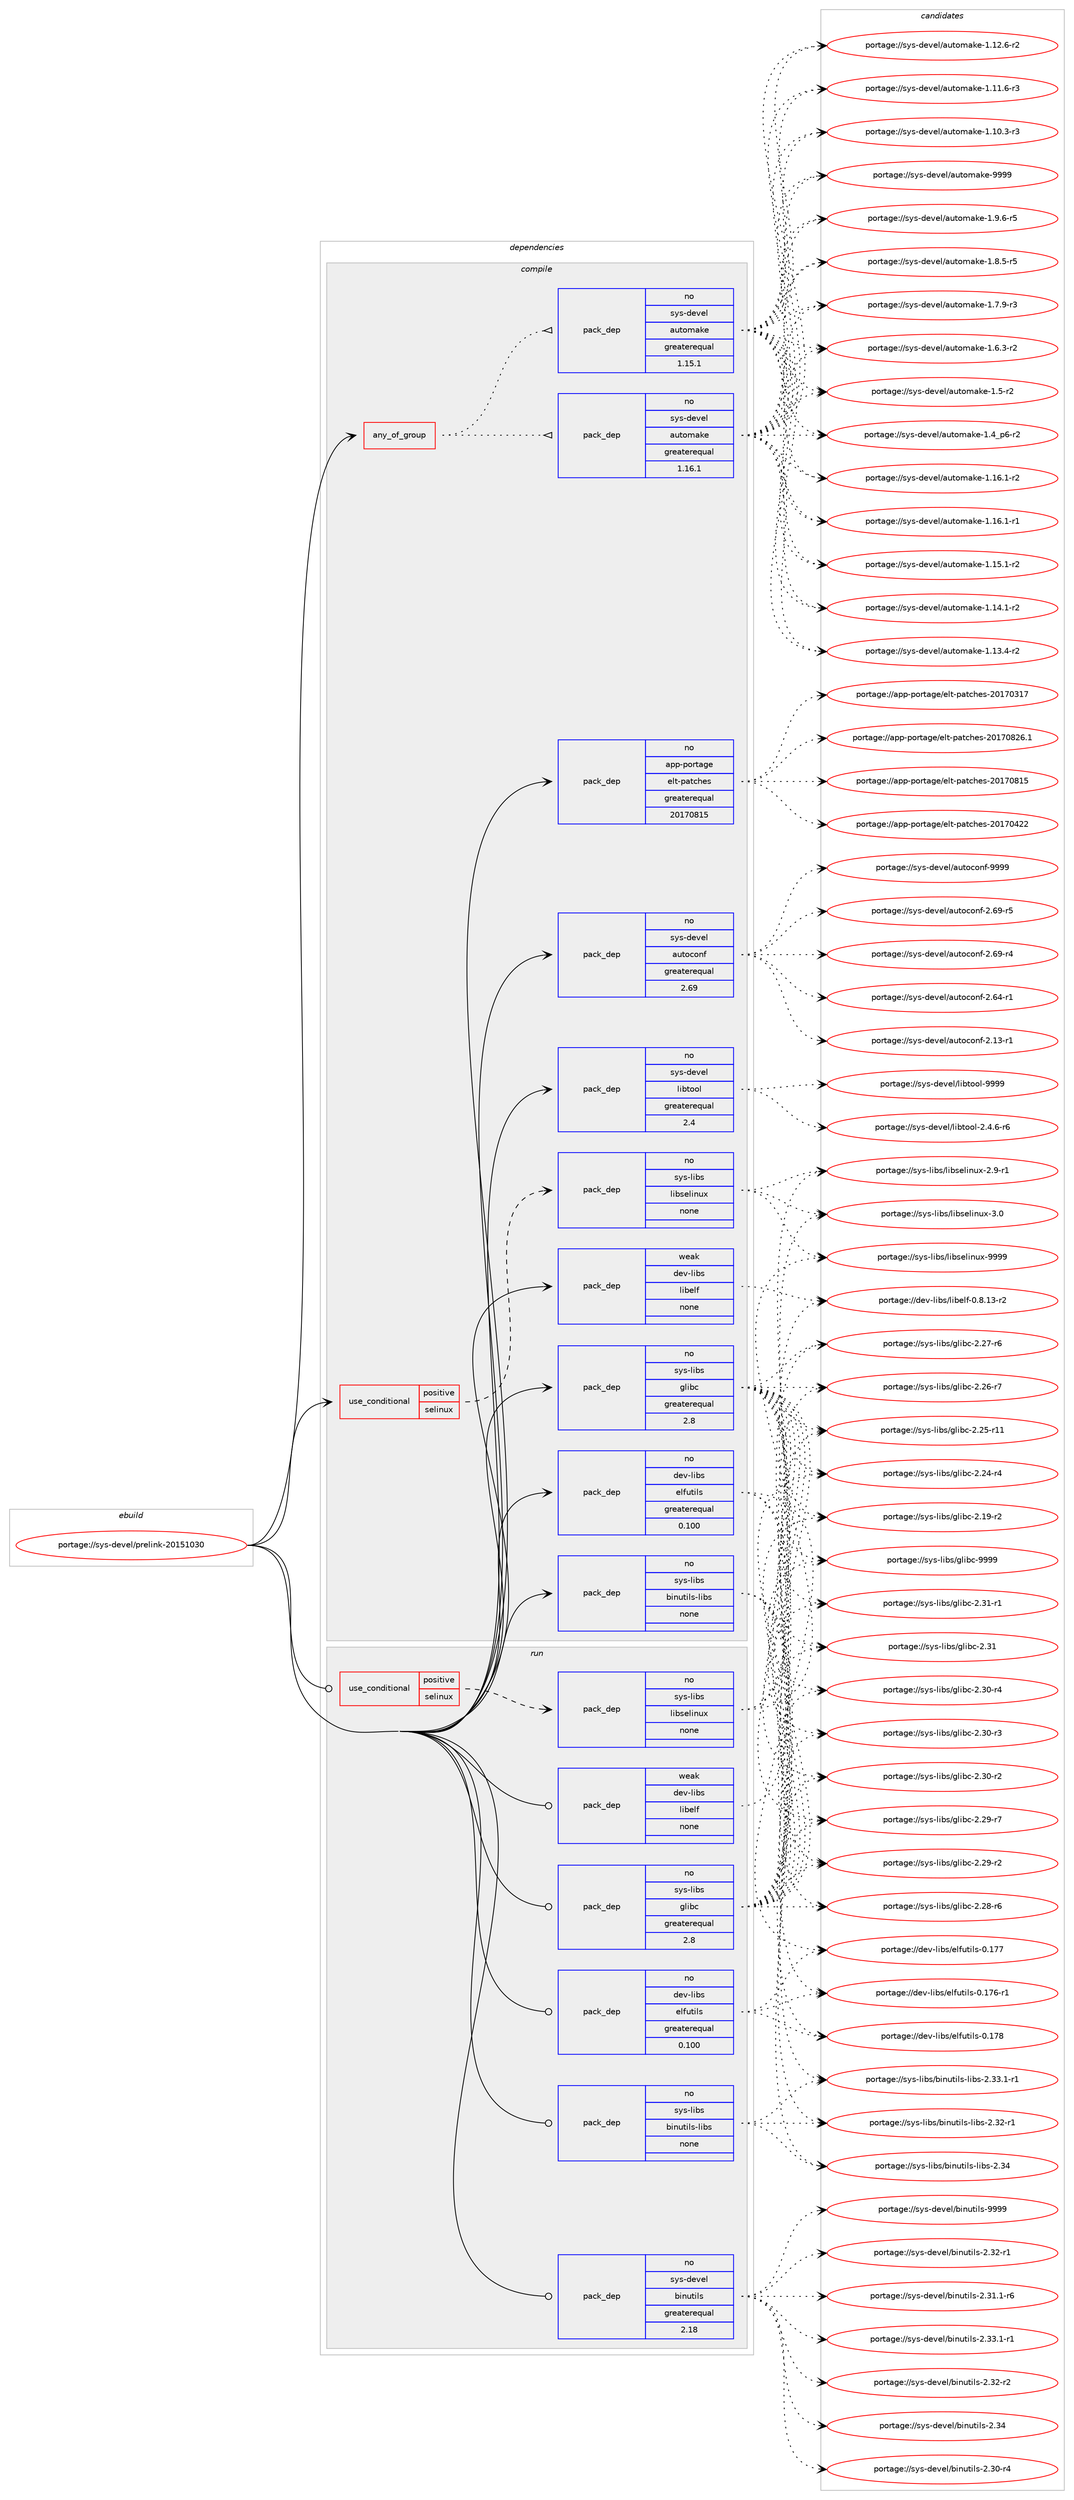 digraph prolog {

# *************
# Graph options
# *************

newrank=true;
concentrate=true;
compound=true;
graph [rankdir=LR,fontname=Helvetica,fontsize=10,ranksep=1.5];#, ranksep=2.5, nodesep=0.2];
edge  [arrowhead=vee];
node  [fontname=Helvetica,fontsize=10];

# **********
# The ebuild
# **********

subgraph cluster_leftcol {
color=gray;
rank=same;
label=<<i>ebuild</i>>;
id [label="portage://sys-devel/prelink-20151030", color=red, width=4, href="../sys-devel/prelink-20151030.svg"];
}

# ****************
# The dependencies
# ****************

subgraph cluster_midcol {
color=gray;
label=<<i>dependencies</i>>;
subgraph cluster_compile {
fillcolor="#eeeeee";
style=filled;
label=<<i>compile</i>>;
subgraph any631 {
dependency25321 [label=<<TABLE BORDER="0" CELLBORDER="1" CELLSPACING="0" CELLPADDING="4"><TR><TD CELLPADDING="10">any_of_group</TD></TR></TABLE>>, shape=none, color=red];subgraph pack20462 {
dependency25322 [label=<<TABLE BORDER="0" CELLBORDER="1" CELLSPACING="0" CELLPADDING="4" WIDTH="220"><TR><TD ROWSPAN="6" CELLPADDING="30">pack_dep</TD></TR><TR><TD WIDTH="110">no</TD></TR><TR><TD>sys-devel</TD></TR><TR><TD>automake</TD></TR><TR><TD>greaterequal</TD></TR><TR><TD>1.16.1</TD></TR></TABLE>>, shape=none, color=blue];
}
dependency25321:e -> dependency25322:w [weight=20,style="dotted",arrowhead="oinv"];
subgraph pack20463 {
dependency25323 [label=<<TABLE BORDER="0" CELLBORDER="1" CELLSPACING="0" CELLPADDING="4" WIDTH="220"><TR><TD ROWSPAN="6" CELLPADDING="30">pack_dep</TD></TR><TR><TD WIDTH="110">no</TD></TR><TR><TD>sys-devel</TD></TR><TR><TD>automake</TD></TR><TR><TD>greaterequal</TD></TR><TR><TD>1.15.1</TD></TR></TABLE>>, shape=none, color=blue];
}
dependency25321:e -> dependency25323:w [weight=20,style="dotted",arrowhead="oinv"];
}
id:e -> dependency25321:w [weight=20,style="solid",arrowhead="vee"];
subgraph cond4226 {
dependency25324 [label=<<TABLE BORDER="0" CELLBORDER="1" CELLSPACING="0" CELLPADDING="4"><TR><TD ROWSPAN="3" CELLPADDING="10">use_conditional</TD></TR><TR><TD>positive</TD></TR><TR><TD>selinux</TD></TR></TABLE>>, shape=none, color=red];
subgraph pack20464 {
dependency25325 [label=<<TABLE BORDER="0" CELLBORDER="1" CELLSPACING="0" CELLPADDING="4" WIDTH="220"><TR><TD ROWSPAN="6" CELLPADDING="30">pack_dep</TD></TR><TR><TD WIDTH="110">no</TD></TR><TR><TD>sys-libs</TD></TR><TR><TD>libselinux</TD></TR><TR><TD>none</TD></TR><TR><TD></TD></TR></TABLE>>, shape=none, color=blue];
}
dependency25324:e -> dependency25325:w [weight=20,style="dashed",arrowhead="vee"];
}
id:e -> dependency25324:w [weight=20,style="solid",arrowhead="vee"];
subgraph pack20465 {
dependency25326 [label=<<TABLE BORDER="0" CELLBORDER="1" CELLSPACING="0" CELLPADDING="4" WIDTH="220"><TR><TD ROWSPAN="6" CELLPADDING="30">pack_dep</TD></TR><TR><TD WIDTH="110">no</TD></TR><TR><TD>app-portage</TD></TR><TR><TD>elt-patches</TD></TR><TR><TD>greaterequal</TD></TR><TR><TD>20170815</TD></TR></TABLE>>, shape=none, color=blue];
}
id:e -> dependency25326:w [weight=20,style="solid",arrowhead="vee"];
subgraph pack20466 {
dependency25327 [label=<<TABLE BORDER="0" CELLBORDER="1" CELLSPACING="0" CELLPADDING="4" WIDTH="220"><TR><TD ROWSPAN="6" CELLPADDING="30">pack_dep</TD></TR><TR><TD WIDTH="110">no</TD></TR><TR><TD>dev-libs</TD></TR><TR><TD>elfutils</TD></TR><TR><TD>greaterequal</TD></TR><TR><TD>0.100</TD></TR></TABLE>>, shape=none, color=blue];
}
id:e -> dependency25327:w [weight=20,style="solid",arrowhead="vee"];
subgraph pack20467 {
dependency25328 [label=<<TABLE BORDER="0" CELLBORDER="1" CELLSPACING="0" CELLPADDING="4" WIDTH="220"><TR><TD ROWSPAN="6" CELLPADDING="30">pack_dep</TD></TR><TR><TD WIDTH="110">no</TD></TR><TR><TD>sys-devel</TD></TR><TR><TD>autoconf</TD></TR><TR><TD>greaterequal</TD></TR><TR><TD>2.69</TD></TR></TABLE>>, shape=none, color=blue];
}
id:e -> dependency25328:w [weight=20,style="solid",arrowhead="vee"];
subgraph pack20468 {
dependency25329 [label=<<TABLE BORDER="0" CELLBORDER="1" CELLSPACING="0" CELLPADDING="4" WIDTH="220"><TR><TD ROWSPAN="6" CELLPADDING="30">pack_dep</TD></TR><TR><TD WIDTH="110">no</TD></TR><TR><TD>sys-devel</TD></TR><TR><TD>libtool</TD></TR><TR><TD>greaterequal</TD></TR><TR><TD>2.4</TD></TR></TABLE>>, shape=none, color=blue];
}
id:e -> dependency25329:w [weight=20,style="solid",arrowhead="vee"];
subgraph pack20469 {
dependency25330 [label=<<TABLE BORDER="0" CELLBORDER="1" CELLSPACING="0" CELLPADDING="4" WIDTH="220"><TR><TD ROWSPAN="6" CELLPADDING="30">pack_dep</TD></TR><TR><TD WIDTH="110">no</TD></TR><TR><TD>sys-libs</TD></TR><TR><TD>binutils-libs</TD></TR><TR><TD>none</TD></TR><TR><TD></TD></TR></TABLE>>, shape=none, color=blue];
}
id:e -> dependency25330:w [weight=20,style="solid",arrowhead="vee"];
subgraph pack20470 {
dependency25331 [label=<<TABLE BORDER="0" CELLBORDER="1" CELLSPACING="0" CELLPADDING="4" WIDTH="220"><TR><TD ROWSPAN="6" CELLPADDING="30">pack_dep</TD></TR><TR><TD WIDTH="110">no</TD></TR><TR><TD>sys-libs</TD></TR><TR><TD>glibc</TD></TR><TR><TD>greaterequal</TD></TR><TR><TD>2.8</TD></TR></TABLE>>, shape=none, color=blue];
}
id:e -> dependency25331:w [weight=20,style="solid",arrowhead="vee"];
subgraph pack20471 {
dependency25332 [label=<<TABLE BORDER="0" CELLBORDER="1" CELLSPACING="0" CELLPADDING="4" WIDTH="220"><TR><TD ROWSPAN="6" CELLPADDING="30">pack_dep</TD></TR><TR><TD WIDTH="110">weak</TD></TR><TR><TD>dev-libs</TD></TR><TR><TD>libelf</TD></TR><TR><TD>none</TD></TR><TR><TD></TD></TR></TABLE>>, shape=none, color=blue];
}
id:e -> dependency25332:w [weight=20,style="solid",arrowhead="vee"];
}
subgraph cluster_compileandrun {
fillcolor="#eeeeee";
style=filled;
label=<<i>compile and run</i>>;
}
subgraph cluster_run {
fillcolor="#eeeeee";
style=filled;
label=<<i>run</i>>;
subgraph cond4227 {
dependency25333 [label=<<TABLE BORDER="0" CELLBORDER="1" CELLSPACING="0" CELLPADDING="4"><TR><TD ROWSPAN="3" CELLPADDING="10">use_conditional</TD></TR><TR><TD>positive</TD></TR><TR><TD>selinux</TD></TR></TABLE>>, shape=none, color=red];
subgraph pack20472 {
dependency25334 [label=<<TABLE BORDER="0" CELLBORDER="1" CELLSPACING="0" CELLPADDING="4" WIDTH="220"><TR><TD ROWSPAN="6" CELLPADDING="30">pack_dep</TD></TR><TR><TD WIDTH="110">no</TD></TR><TR><TD>sys-libs</TD></TR><TR><TD>libselinux</TD></TR><TR><TD>none</TD></TR><TR><TD></TD></TR></TABLE>>, shape=none, color=blue];
}
dependency25333:e -> dependency25334:w [weight=20,style="dashed",arrowhead="vee"];
}
id:e -> dependency25333:w [weight=20,style="solid",arrowhead="odot"];
subgraph pack20473 {
dependency25335 [label=<<TABLE BORDER="0" CELLBORDER="1" CELLSPACING="0" CELLPADDING="4" WIDTH="220"><TR><TD ROWSPAN="6" CELLPADDING="30">pack_dep</TD></TR><TR><TD WIDTH="110">no</TD></TR><TR><TD>dev-libs</TD></TR><TR><TD>elfutils</TD></TR><TR><TD>greaterequal</TD></TR><TR><TD>0.100</TD></TR></TABLE>>, shape=none, color=blue];
}
id:e -> dependency25335:w [weight=20,style="solid",arrowhead="odot"];
subgraph pack20474 {
dependency25336 [label=<<TABLE BORDER="0" CELLBORDER="1" CELLSPACING="0" CELLPADDING="4" WIDTH="220"><TR><TD ROWSPAN="6" CELLPADDING="30">pack_dep</TD></TR><TR><TD WIDTH="110">no</TD></TR><TR><TD>sys-devel</TD></TR><TR><TD>binutils</TD></TR><TR><TD>greaterequal</TD></TR><TR><TD>2.18</TD></TR></TABLE>>, shape=none, color=blue];
}
id:e -> dependency25336:w [weight=20,style="solid",arrowhead="odot"];
subgraph pack20475 {
dependency25337 [label=<<TABLE BORDER="0" CELLBORDER="1" CELLSPACING="0" CELLPADDING="4" WIDTH="220"><TR><TD ROWSPAN="6" CELLPADDING="30">pack_dep</TD></TR><TR><TD WIDTH="110">no</TD></TR><TR><TD>sys-libs</TD></TR><TR><TD>binutils-libs</TD></TR><TR><TD>none</TD></TR><TR><TD></TD></TR></TABLE>>, shape=none, color=blue];
}
id:e -> dependency25337:w [weight=20,style="solid",arrowhead="odot"];
subgraph pack20476 {
dependency25338 [label=<<TABLE BORDER="0" CELLBORDER="1" CELLSPACING="0" CELLPADDING="4" WIDTH="220"><TR><TD ROWSPAN="6" CELLPADDING="30">pack_dep</TD></TR><TR><TD WIDTH="110">no</TD></TR><TR><TD>sys-libs</TD></TR><TR><TD>glibc</TD></TR><TR><TD>greaterequal</TD></TR><TR><TD>2.8</TD></TR></TABLE>>, shape=none, color=blue];
}
id:e -> dependency25338:w [weight=20,style="solid",arrowhead="odot"];
subgraph pack20477 {
dependency25339 [label=<<TABLE BORDER="0" CELLBORDER="1" CELLSPACING="0" CELLPADDING="4" WIDTH="220"><TR><TD ROWSPAN="6" CELLPADDING="30">pack_dep</TD></TR><TR><TD WIDTH="110">weak</TD></TR><TR><TD>dev-libs</TD></TR><TR><TD>libelf</TD></TR><TR><TD>none</TD></TR><TR><TD></TD></TR></TABLE>>, shape=none, color=blue];
}
id:e -> dependency25339:w [weight=20,style="solid",arrowhead="odot"];
}
}

# **************
# The candidates
# **************

subgraph cluster_choices {
rank=same;
color=gray;
label=<<i>candidates</i>>;

subgraph choice20462 {
color=black;
nodesep=1;
choice115121115451001011181011084797117116111109971071014557575757 [label="portage://sys-devel/automake-9999", color=red, width=4,href="../sys-devel/automake-9999.svg"];
choice115121115451001011181011084797117116111109971071014549465746544511453 [label="portage://sys-devel/automake-1.9.6-r5", color=red, width=4,href="../sys-devel/automake-1.9.6-r5.svg"];
choice115121115451001011181011084797117116111109971071014549465646534511453 [label="portage://sys-devel/automake-1.8.5-r5", color=red, width=4,href="../sys-devel/automake-1.8.5-r5.svg"];
choice115121115451001011181011084797117116111109971071014549465546574511451 [label="portage://sys-devel/automake-1.7.9-r3", color=red, width=4,href="../sys-devel/automake-1.7.9-r3.svg"];
choice115121115451001011181011084797117116111109971071014549465446514511450 [label="portage://sys-devel/automake-1.6.3-r2", color=red, width=4,href="../sys-devel/automake-1.6.3-r2.svg"];
choice11512111545100101118101108479711711611110997107101454946534511450 [label="portage://sys-devel/automake-1.5-r2", color=red, width=4,href="../sys-devel/automake-1.5-r2.svg"];
choice115121115451001011181011084797117116111109971071014549465295112544511450 [label="portage://sys-devel/automake-1.4_p6-r2", color=red, width=4,href="../sys-devel/automake-1.4_p6-r2.svg"];
choice11512111545100101118101108479711711611110997107101454946495446494511450 [label="portage://sys-devel/automake-1.16.1-r2", color=red, width=4,href="../sys-devel/automake-1.16.1-r2.svg"];
choice11512111545100101118101108479711711611110997107101454946495446494511449 [label="portage://sys-devel/automake-1.16.1-r1", color=red, width=4,href="../sys-devel/automake-1.16.1-r1.svg"];
choice11512111545100101118101108479711711611110997107101454946495346494511450 [label="portage://sys-devel/automake-1.15.1-r2", color=red, width=4,href="../sys-devel/automake-1.15.1-r2.svg"];
choice11512111545100101118101108479711711611110997107101454946495246494511450 [label="portage://sys-devel/automake-1.14.1-r2", color=red, width=4,href="../sys-devel/automake-1.14.1-r2.svg"];
choice11512111545100101118101108479711711611110997107101454946495146524511450 [label="portage://sys-devel/automake-1.13.4-r2", color=red, width=4,href="../sys-devel/automake-1.13.4-r2.svg"];
choice11512111545100101118101108479711711611110997107101454946495046544511450 [label="portage://sys-devel/automake-1.12.6-r2", color=red, width=4,href="../sys-devel/automake-1.12.6-r2.svg"];
choice11512111545100101118101108479711711611110997107101454946494946544511451 [label="portage://sys-devel/automake-1.11.6-r3", color=red, width=4,href="../sys-devel/automake-1.11.6-r3.svg"];
choice11512111545100101118101108479711711611110997107101454946494846514511451 [label="portage://sys-devel/automake-1.10.3-r3", color=red, width=4,href="../sys-devel/automake-1.10.3-r3.svg"];
dependency25322:e -> choice115121115451001011181011084797117116111109971071014557575757:w [style=dotted,weight="100"];
dependency25322:e -> choice115121115451001011181011084797117116111109971071014549465746544511453:w [style=dotted,weight="100"];
dependency25322:e -> choice115121115451001011181011084797117116111109971071014549465646534511453:w [style=dotted,weight="100"];
dependency25322:e -> choice115121115451001011181011084797117116111109971071014549465546574511451:w [style=dotted,weight="100"];
dependency25322:e -> choice115121115451001011181011084797117116111109971071014549465446514511450:w [style=dotted,weight="100"];
dependency25322:e -> choice11512111545100101118101108479711711611110997107101454946534511450:w [style=dotted,weight="100"];
dependency25322:e -> choice115121115451001011181011084797117116111109971071014549465295112544511450:w [style=dotted,weight="100"];
dependency25322:e -> choice11512111545100101118101108479711711611110997107101454946495446494511450:w [style=dotted,weight="100"];
dependency25322:e -> choice11512111545100101118101108479711711611110997107101454946495446494511449:w [style=dotted,weight="100"];
dependency25322:e -> choice11512111545100101118101108479711711611110997107101454946495346494511450:w [style=dotted,weight="100"];
dependency25322:e -> choice11512111545100101118101108479711711611110997107101454946495246494511450:w [style=dotted,weight="100"];
dependency25322:e -> choice11512111545100101118101108479711711611110997107101454946495146524511450:w [style=dotted,weight="100"];
dependency25322:e -> choice11512111545100101118101108479711711611110997107101454946495046544511450:w [style=dotted,weight="100"];
dependency25322:e -> choice11512111545100101118101108479711711611110997107101454946494946544511451:w [style=dotted,weight="100"];
dependency25322:e -> choice11512111545100101118101108479711711611110997107101454946494846514511451:w [style=dotted,weight="100"];
}
subgraph choice20463 {
color=black;
nodesep=1;
choice115121115451001011181011084797117116111109971071014557575757 [label="portage://sys-devel/automake-9999", color=red, width=4,href="../sys-devel/automake-9999.svg"];
choice115121115451001011181011084797117116111109971071014549465746544511453 [label="portage://sys-devel/automake-1.9.6-r5", color=red, width=4,href="../sys-devel/automake-1.9.6-r5.svg"];
choice115121115451001011181011084797117116111109971071014549465646534511453 [label="portage://sys-devel/automake-1.8.5-r5", color=red, width=4,href="../sys-devel/automake-1.8.5-r5.svg"];
choice115121115451001011181011084797117116111109971071014549465546574511451 [label="portage://sys-devel/automake-1.7.9-r3", color=red, width=4,href="../sys-devel/automake-1.7.9-r3.svg"];
choice115121115451001011181011084797117116111109971071014549465446514511450 [label="portage://sys-devel/automake-1.6.3-r2", color=red, width=4,href="../sys-devel/automake-1.6.3-r2.svg"];
choice11512111545100101118101108479711711611110997107101454946534511450 [label="portage://sys-devel/automake-1.5-r2", color=red, width=4,href="../sys-devel/automake-1.5-r2.svg"];
choice115121115451001011181011084797117116111109971071014549465295112544511450 [label="portage://sys-devel/automake-1.4_p6-r2", color=red, width=4,href="../sys-devel/automake-1.4_p6-r2.svg"];
choice11512111545100101118101108479711711611110997107101454946495446494511450 [label="portage://sys-devel/automake-1.16.1-r2", color=red, width=4,href="../sys-devel/automake-1.16.1-r2.svg"];
choice11512111545100101118101108479711711611110997107101454946495446494511449 [label="portage://sys-devel/automake-1.16.1-r1", color=red, width=4,href="../sys-devel/automake-1.16.1-r1.svg"];
choice11512111545100101118101108479711711611110997107101454946495346494511450 [label="portage://sys-devel/automake-1.15.1-r2", color=red, width=4,href="../sys-devel/automake-1.15.1-r2.svg"];
choice11512111545100101118101108479711711611110997107101454946495246494511450 [label="portage://sys-devel/automake-1.14.1-r2", color=red, width=4,href="../sys-devel/automake-1.14.1-r2.svg"];
choice11512111545100101118101108479711711611110997107101454946495146524511450 [label="portage://sys-devel/automake-1.13.4-r2", color=red, width=4,href="../sys-devel/automake-1.13.4-r2.svg"];
choice11512111545100101118101108479711711611110997107101454946495046544511450 [label="portage://sys-devel/automake-1.12.6-r2", color=red, width=4,href="../sys-devel/automake-1.12.6-r2.svg"];
choice11512111545100101118101108479711711611110997107101454946494946544511451 [label="portage://sys-devel/automake-1.11.6-r3", color=red, width=4,href="../sys-devel/automake-1.11.6-r3.svg"];
choice11512111545100101118101108479711711611110997107101454946494846514511451 [label="portage://sys-devel/automake-1.10.3-r3", color=red, width=4,href="../sys-devel/automake-1.10.3-r3.svg"];
dependency25323:e -> choice115121115451001011181011084797117116111109971071014557575757:w [style=dotted,weight="100"];
dependency25323:e -> choice115121115451001011181011084797117116111109971071014549465746544511453:w [style=dotted,weight="100"];
dependency25323:e -> choice115121115451001011181011084797117116111109971071014549465646534511453:w [style=dotted,weight="100"];
dependency25323:e -> choice115121115451001011181011084797117116111109971071014549465546574511451:w [style=dotted,weight="100"];
dependency25323:e -> choice115121115451001011181011084797117116111109971071014549465446514511450:w [style=dotted,weight="100"];
dependency25323:e -> choice11512111545100101118101108479711711611110997107101454946534511450:w [style=dotted,weight="100"];
dependency25323:e -> choice115121115451001011181011084797117116111109971071014549465295112544511450:w [style=dotted,weight="100"];
dependency25323:e -> choice11512111545100101118101108479711711611110997107101454946495446494511450:w [style=dotted,weight="100"];
dependency25323:e -> choice11512111545100101118101108479711711611110997107101454946495446494511449:w [style=dotted,weight="100"];
dependency25323:e -> choice11512111545100101118101108479711711611110997107101454946495346494511450:w [style=dotted,weight="100"];
dependency25323:e -> choice11512111545100101118101108479711711611110997107101454946495246494511450:w [style=dotted,weight="100"];
dependency25323:e -> choice11512111545100101118101108479711711611110997107101454946495146524511450:w [style=dotted,weight="100"];
dependency25323:e -> choice11512111545100101118101108479711711611110997107101454946495046544511450:w [style=dotted,weight="100"];
dependency25323:e -> choice11512111545100101118101108479711711611110997107101454946494946544511451:w [style=dotted,weight="100"];
dependency25323:e -> choice11512111545100101118101108479711711611110997107101454946494846514511451:w [style=dotted,weight="100"];
}
subgraph choice20464 {
color=black;
nodesep=1;
choice115121115451081059811547108105981151011081051101171204557575757 [label="portage://sys-libs/libselinux-9999", color=red, width=4,href="../sys-libs/libselinux-9999.svg"];
choice1151211154510810598115471081059811510110810511011712045514648 [label="portage://sys-libs/libselinux-3.0", color=red, width=4,href="../sys-libs/libselinux-3.0.svg"];
choice11512111545108105981154710810598115101108105110117120455046574511449 [label="portage://sys-libs/libselinux-2.9-r1", color=red, width=4,href="../sys-libs/libselinux-2.9-r1.svg"];
dependency25325:e -> choice115121115451081059811547108105981151011081051101171204557575757:w [style=dotted,weight="100"];
dependency25325:e -> choice1151211154510810598115471081059811510110810511011712045514648:w [style=dotted,weight="100"];
dependency25325:e -> choice11512111545108105981154710810598115101108105110117120455046574511449:w [style=dotted,weight="100"];
}
subgraph choice20465 {
color=black;
nodesep=1;
choice971121124511211111411697103101471011081164511297116991041011154550484955485650544649 [label="portage://app-portage/elt-patches-20170826.1", color=red, width=4,href="../app-portage/elt-patches-20170826.1.svg"];
choice97112112451121111141169710310147101108116451129711699104101115455048495548564953 [label="portage://app-portage/elt-patches-20170815", color=red, width=4,href="../app-portage/elt-patches-20170815.svg"];
choice97112112451121111141169710310147101108116451129711699104101115455048495548525050 [label="portage://app-portage/elt-patches-20170422", color=red, width=4,href="../app-portage/elt-patches-20170422.svg"];
choice97112112451121111141169710310147101108116451129711699104101115455048495548514955 [label="portage://app-portage/elt-patches-20170317", color=red, width=4,href="../app-portage/elt-patches-20170317.svg"];
dependency25326:e -> choice971121124511211111411697103101471011081164511297116991041011154550484955485650544649:w [style=dotted,weight="100"];
dependency25326:e -> choice97112112451121111141169710310147101108116451129711699104101115455048495548564953:w [style=dotted,weight="100"];
dependency25326:e -> choice97112112451121111141169710310147101108116451129711699104101115455048495548525050:w [style=dotted,weight="100"];
dependency25326:e -> choice97112112451121111141169710310147101108116451129711699104101115455048495548514955:w [style=dotted,weight="100"];
}
subgraph choice20466 {
color=black;
nodesep=1;
choice100101118451081059811547101108102117116105108115454846495556 [label="portage://dev-libs/elfutils-0.178", color=red, width=4,href="../dev-libs/elfutils-0.178.svg"];
choice100101118451081059811547101108102117116105108115454846495555 [label="portage://dev-libs/elfutils-0.177", color=red, width=4,href="../dev-libs/elfutils-0.177.svg"];
choice1001011184510810598115471011081021171161051081154548464955544511449 [label="portage://dev-libs/elfutils-0.176-r1", color=red, width=4,href="../dev-libs/elfutils-0.176-r1.svg"];
dependency25327:e -> choice100101118451081059811547101108102117116105108115454846495556:w [style=dotted,weight="100"];
dependency25327:e -> choice100101118451081059811547101108102117116105108115454846495555:w [style=dotted,weight="100"];
dependency25327:e -> choice1001011184510810598115471011081021171161051081154548464955544511449:w [style=dotted,weight="100"];
}
subgraph choice20467 {
color=black;
nodesep=1;
choice115121115451001011181011084797117116111991111101024557575757 [label="portage://sys-devel/autoconf-9999", color=red, width=4,href="../sys-devel/autoconf-9999.svg"];
choice1151211154510010111810110847971171161119911111010245504654574511453 [label="portage://sys-devel/autoconf-2.69-r5", color=red, width=4,href="../sys-devel/autoconf-2.69-r5.svg"];
choice1151211154510010111810110847971171161119911111010245504654574511452 [label="portage://sys-devel/autoconf-2.69-r4", color=red, width=4,href="../sys-devel/autoconf-2.69-r4.svg"];
choice1151211154510010111810110847971171161119911111010245504654524511449 [label="portage://sys-devel/autoconf-2.64-r1", color=red, width=4,href="../sys-devel/autoconf-2.64-r1.svg"];
choice1151211154510010111810110847971171161119911111010245504649514511449 [label="portage://sys-devel/autoconf-2.13-r1", color=red, width=4,href="../sys-devel/autoconf-2.13-r1.svg"];
dependency25328:e -> choice115121115451001011181011084797117116111991111101024557575757:w [style=dotted,weight="100"];
dependency25328:e -> choice1151211154510010111810110847971171161119911111010245504654574511453:w [style=dotted,weight="100"];
dependency25328:e -> choice1151211154510010111810110847971171161119911111010245504654574511452:w [style=dotted,weight="100"];
dependency25328:e -> choice1151211154510010111810110847971171161119911111010245504654524511449:w [style=dotted,weight="100"];
dependency25328:e -> choice1151211154510010111810110847971171161119911111010245504649514511449:w [style=dotted,weight="100"];
}
subgraph choice20468 {
color=black;
nodesep=1;
choice1151211154510010111810110847108105981161111111084557575757 [label="portage://sys-devel/libtool-9999", color=red, width=4,href="../sys-devel/libtool-9999.svg"];
choice1151211154510010111810110847108105981161111111084550465246544511454 [label="portage://sys-devel/libtool-2.4.6-r6", color=red, width=4,href="../sys-devel/libtool-2.4.6-r6.svg"];
dependency25329:e -> choice1151211154510010111810110847108105981161111111084557575757:w [style=dotted,weight="100"];
dependency25329:e -> choice1151211154510010111810110847108105981161111111084550465246544511454:w [style=dotted,weight="100"];
}
subgraph choice20469 {
color=black;
nodesep=1;
choice1151211154510810598115479810511011711610510811545108105981154550465152 [label="portage://sys-libs/binutils-libs-2.34", color=red, width=4,href="../sys-libs/binutils-libs-2.34.svg"];
choice115121115451081059811547981051101171161051081154510810598115455046515146494511449 [label="portage://sys-libs/binutils-libs-2.33.1-r1", color=red, width=4,href="../sys-libs/binutils-libs-2.33.1-r1.svg"];
choice11512111545108105981154798105110117116105108115451081059811545504651504511449 [label="portage://sys-libs/binutils-libs-2.32-r1", color=red, width=4,href="../sys-libs/binutils-libs-2.32-r1.svg"];
dependency25330:e -> choice1151211154510810598115479810511011711610510811545108105981154550465152:w [style=dotted,weight="100"];
dependency25330:e -> choice115121115451081059811547981051101171161051081154510810598115455046515146494511449:w [style=dotted,weight="100"];
dependency25330:e -> choice11512111545108105981154798105110117116105108115451081059811545504651504511449:w [style=dotted,weight="100"];
}
subgraph choice20470 {
color=black;
nodesep=1;
choice11512111545108105981154710310810598994557575757 [label="portage://sys-libs/glibc-9999", color=red, width=4,href="../sys-libs/glibc-9999.svg"];
choice115121115451081059811547103108105989945504651494511449 [label="portage://sys-libs/glibc-2.31-r1", color=red, width=4,href="../sys-libs/glibc-2.31-r1.svg"];
choice11512111545108105981154710310810598994550465149 [label="portage://sys-libs/glibc-2.31", color=red, width=4,href="../sys-libs/glibc-2.31.svg"];
choice115121115451081059811547103108105989945504651484511452 [label="portage://sys-libs/glibc-2.30-r4", color=red, width=4,href="../sys-libs/glibc-2.30-r4.svg"];
choice115121115451081059811547103108105989945504651484511451 [label="portage://sys-libs/glibc-2.30-r3", color=red, width=4,href="../sys-libs/glibc-2.30-r3.svg"];
choice115121115451081059811547103108105989945504651484511450 [label="portage://sys-libs/glibc-2.30-r2", color=red, width=4,href="../sys-libs/glibc-2.30-r2.svg"];
choice115121115451081059811547103108105989945504650574511455 [label="portage://sys-libs/glibc-2.29-r7", color=red, width=4,href="../sys-libs/glibc-2.29-r7.svg"];
choice115121115451081059811547103108105989945504650574511450 [label="portage://sys-libs/glibc-2.29-r2", color=red, width=4,href="../sys-libs/glibc-2.29-r2.svg"];
choice115121115451081059811547103108105989945504650564511454 [label="portage://sys-libs/glibc-2.28-r6", color=red, width=4,href="../sys-libs/glibc-2.28-r6.svg"];
choice115121115451081059811547103108105989945504650554511454 [label="portage://sys-libs/glibc-2.27-r6", color=red, width=4,href="../sys-libs/glibc-2.27-r6.svg"];
choice115121115451081059811547103108105989945504650544511455 [label="portage://sys-libs/glibc-2.26-r7", color=red, width=4,href="../sys-libs/glibc-2.26-r7.svg"];
choice11512111545108105981154710310810598994550465053451144949 [label="portage://sys-libs/glibc-2.25-r11", color=red, width=4,href="../sys-libs/glibc-2.25-r11.svg"];
choice115121115451081059811547103108105989945504650524511452 [label="portage://sys-libs/glibc-2.24-r4", color=red, width=4,href="../sys-libs/glibc-2.24-r4.svg"];
choice115121115451081059811547103108105989945504649574511450 [label="portage://sys-libs/glibc-2.19-r2", color=red, width=4,href="../sys-libs/glibc-2.19-r2.svg"];
dependency25331:e -> choice11512111545108105981154710310810598994557575757:w [style=dotted,weight="100"];
dependency25331:e -> choice115121115451081059811547103108105989945504651494511449:w [style=dotted,weight="100"];
dependency25331:e -> choice11512111545108105981154710310810598994550465149:w [style=dotted,weight="100"];
dependency25331:e -> choice115121115451081059811547103108105989945504651484511452:w [style=dotted,weight="100"];
dependency25331:e -> choice115121115451081059811547103108105989945504651484511451:w [style=dotted,weight="100"];
dependency25331:e -> choice115121115451081059811547103108105989945504651484511450:w [style=dotted,weight="100"];
dependency25331:e -> choice115121115451081059811547103108105989945504650574511455:w [style=dotted,weight="100"];
dependency25331:e -> choice115121115451081059811547103108105989945504650574511450:w [style=dotted,weight="100"];
dependency25331:e -> choice115121115451081059811547103108105989945504650564511454:w [style=dotted,weight="100"];
dependency25331:e -> choice115121115451081059811547103108105989945504650554511454:w [style=dotted,weight="100"];
dependency25331:e -> choice115121115451081059811547103108105989945504650544511455:w [style=dotted,weight="100"];
dependency25331:e -> choice11512111545108105981154710310810598994550465053451144949:w [style=dotted,weight="100"];
dependency25331:e -> choice115121115451081059811547103108105989945504650524511452:w [style=dotted,weight="100"];
dependency25331:e -> choice115121115451081059811547103108105989945504649574511450:w [style=dotted,weight="100"];
}
subgraph choice20471 {
color=black;
nodesep=1;
choice10010111845108105981154710810598101108102454846564649514511450 [label="portage://dev-libs/libelf-0.8.13-r2", color=red, width=4,href="../dev-libs/libelf-0.8.13-r2.svg"];
dependency25332:e -> choice10010111845108105981154710810598101108102454846564649514511450:w [style=dotted,weight="100"];
}
subgraph choice20472 {
color=black;
nodesep=1;
choice115121115451081059811547108105981151011081051101171204557575757 [label="portage://sys-libs/libselinux-9999", color=red, width=4,href="../sys-libs/libselinux-9999.svg"];
choice1151211154510810598115471081059811510110810511011712045514648 [label="portage://sys-libs/libselinux-3.0", color=red, width=4,href="../sys-libs/libselinux-3.0.svg"];
choice11512111545108105981154710810598115101108105110117120455046574511449 [label="portage://sys-libs/libselinux-2.9-r1", color=red, width=4,href="../sys-libs/libselinux-2.9-r1.svg"];
dependency25334:e -> choice115121115451081059811547108105981151011081051101171204557575757:w [style=dotted,weight="100"];
dependency25334:e -> choice1151211154510810598115471081059811510110810511011712045514648:w [style=dotted,weight="100"];
dependency25334:e -> choice11512111545108105981154710810598115101108105110117120455046574511449:w [style=dotted,weight="100"];
}
subgraph choice20473 {
color=black;
nodesep=1;
choice100101118451081059811547101108102117116105108115454846495556 [label="portage://dev-libs/elfutils-0.178", color=red, width=4,href="../dev-libs/elfutils-0.178.svg"];
choice100101118451081059811547101108102117116105108115454846495555 [label="portage://dev-libs/elfutils-0.177", color=red, width=4,href="../dev-libs/elfutils-0.177.svg"];
choice1001011184510810598115471011081021171161051081154548464955544511449 [label="portage://dev-libs/elfutils-0.176-r1", color=red, width=4,href="../dev-libs/elfutils-0.176-r1.svg"];
dependency25335:e -> choice100101118451081059811547101108102117116105108115454846495556:w [style=dotted,weight="100"];
dependency25335:e -> choice100101118451081059811547101108102117116105108115454846495555:w [style=dotted,weight="100"];
dependency25335:e -> choice1001011184510810598115471011081021171161051081154548464955544511449:w [style=dotted,weight="100"];
}
subgraph choice20474 {
color=black;
nodesep=1;
choice1151211154510010111810110847981051101171161051081154557575757 [label="portage://sys-devel/binutils-9999", color=red, width=4,href="../sys-devel/binutils-9999.svg"];
choice1151211154510010111810110847981051101171161051081154550465152 [label="portage://sys-devel/binutils-2.34", color=red, width=4,href="../sys-devel/binutils-2.34.svg"];
choice115121115451001011181011084798105110117116105108115455046515146494511449 [label="portage://sys-devel/binutils-2.33.1-r1", color=red, width=4,href="../sys-devel/binutils-2.33.1-r1.svg"];
choice11512111545100101118101108479810511011711610510811545504651504511450 [label="portage://sys-devel/binutils-2.32-r2", color=red, width=4,href="../sys-devel/binutils-2.32-r2.svg"];
choice11512111545100101118101108479810511011711610510811545504651504511449 [label="portage://sys-devel/binutils-2.32-r1", color=red, width=4,href="../sys-devel/binutils-2.32-r1.svg"];
choice115121115451001011181011084798105110117116105108115455046514946494511454 [label="portage://sys-devel/binutils-2.31.1-r6", color=red, width=4,href="../sys-devel/binutils-2.31.1-r6.svg"];
choice11512111545100101118101108479810511011711610510811545504651484511452 [label="portage://sys-devel/binutils-2.30-r4", color=red, width=4,href="../sys-devel/binutils-2.30-r4.svg"];
dependency25336:e -> choice1151211154510010111810110847981051101171161051081154557575757:w [style=dotted,weight="100"];
dependency25336:e -> choice1151211154510010111810110847981051101171161051081154550465152:w [style=dotted,weight="100"];
dependency25336:e -> choice115121115451001011181011084798105110117116105108115455046515146494511449:w [style=dotted,weight="100"];
dependency25336:e -> choice11512111545100101118101108479810511011711610510811545504651504511450:w [style=dotted,weight="100"];
dependency25336:e -> choice11512111545100101118101108479810511011711610510811545504651504511449:w [style=dotted,weight="100"];
dependency25336:e -> choice115121115451001011181011084798105110117116105108115455046514946494511454:w [style=dotted,weight="100"];
dependency25336:e -> choice11512111545100101118101108479810511011711610510811545504651484511452:w [style=dotted,weight="100"];
}
subgraph choice20475 {
color=black;
nodesep=1;
choice1151211154510810598115479810511011711610510811545108105981154550465152 [label="portage://sys-libs/binutils-libs-2.34", color=red, width=4,href="../sys-libs/binutils-libs-2.34.svg"];
choice115121115451081059811547981051101171161051081154510810598115455046515146494511449 [label="portage://sys-libs/binutils-libs-2.33.1-r1", color=red, width=4,href="../sys-libs/binutils-libs-2.33.1-r1.svg"];
choice11512111545108105981154798105110117116105108115451081059811545504651504511449 [label="portage://sys-libs/binutils-libs-2.32-r1", color=red, width=4,href="../sys-libs/binutils-libs-2.32-r1.svg"];
dependency25337:e -> choice1151211154510810598115479810511011711610510811545108105981154550465152:w [style=dotted,weight="100"];
dependency25337:e -> choice115121115451081059811547981051101171161051081154510810598115455046515146494511449:w [style=dotted,weight="100"];
dependency25337:e -> choice11512111545108105981154798105110117116105108115451081059811545504651504511449:w [style=dotted,weight="100"];
}
subgraph choice20476 {
color=black;
nodesep=1;
choice11512111545108105981154710310810598994557575757 [label="portage://sys-libs/glibc-9999", color=red, width=4,href="../sys-libs/glibc-9999.svg"];
choice115121115451081059811547103108105989945504651494511449 [label="portage://sys-libs/glibc-2.31-r1", color=red, width=4,href="../sys-libs/glibc-2.31-r1.svg"];
choice11512111545108105981154710310810598994550465149 [label="portage://sys-libs/glibc-2.31", color=red, width=4,href="../sys-libs/glibc-2.31.svg"];
choice115121115451081059811547103108105989945504651484511452 [label="portage://sys-libs/glibc-2.30-r4", color=red, width=4,href="../sys-libs/glibc-2.30-r4.svg"];
choice115121115451081059811547103108105989945504651484511451 [label="portage://sys-libs/glibc-2.30-r3", color=red, width=4,href="../sys-libs/glibc-2.30-r3.svg"];
choice115121115451081059811547103108105989945504651484511450 [label="portage://sys-libs/glibc-2.30-r2", color=red, width=4,href="../sys-libs/glibc-2.30-r2.svg"];
choice115121115451081059811547103108105989945504650574511455 [label="portage://sys-libs/glibc-2.29-r7", color=red, width=4,href="../sys-libs/glibc-2.29-r7.svg"];
choice115121115451081059811547103108105989945504650574511450 [label="portage://sys-libs/glibc-2.29-r2", color=red, width=4,href="../sys-libs/glibc-2.29-r2.svg"];
choice115121115451081059811547103108105989945504650564511454 [label="portage://sys-libs/glibc-2.28-r6", color=red, width=4,href="../sys-libs/glibc-2.28-r6.svg"];
choice115121115451081059811547103108105989945504650554511454 [label="portage://sys-libs/glibc-2.27-r6", color=red, width=4,href="../sys-libs/glibc-2.27-r6.svg"];
choice115121115451081059811547103108105989945504650544511455 [label="portage://sys-libs/glibc-2.26-r7", color=red, width=4,href="../sys-libs/glibc-2.26-r7.svg"];
choice11512111545108105981154710310810598994550465053451144949 [label="portage://sys-libs/glibc-2.25-r11", color=red, width=4,href="../sys-libs/glibc-2.25-r11.svg"];
choice115121115451081059811547103108105989945504650524511452 [label="portage://sys-libs/glibc-2.24-r4", color=red, width=4,href="../sys-libs/glibc-2.24-r4.svg"];
choice115121115451081059811547103108105989945504649574511450 [label="portage://sys-libs/glibc-2.19-r2", color=red, width=4,href="../sys-libs/glibc-2.19-r2.svg"];
dependency25338:e -> choice11512111545108105981154710310810598994557575757:w [style=dotted,weight="100"];
dependency25338:e -> choice115121115451081059811547103108105989945504651494511449:w [style=dotted,weight="100"];
dependency25338:e -> choice11512111545108105981154710310810598994550465149:w [style=dotted,weight="100"];
dependency25338:e -> choice115121115451081059811547103108105989945504651484511452:w [style=dotted,weight="100"];
dependency25338:e -> choice115121115451081059811547103108105989945504651484511451:w [style=dotted,weight="100"];
dependency25338:e -> choice115121115451081059811547103108105989945504651484511450:w [style=dotted,weight="100"];
dependency25338:e -> choice115121115451081059811547103108105989945504650574511455:w [style=dotted,weight="100"];
dependency25338:e -> choice115121115451081059811547103108105989945504650574511450:w [style=dotted,weight="100"];
dependency25338:e -> choice115121115451081059811547103108105989945504650564511454:w [style=dotted,weight="100"];
dependency25338:e -> choice115121115451081059811547103108105989945504650554511454:w [style=dotted,weight="100"];
dependency25338:e -> choice115121115451081059811547103108105989945504650544511455:w [style=dotted,weight="100"];
dependency25338:e -> choice11512111545108105981154710310810598994550465053451144949:w [style=dotted,weight="100"];
dependency25338:e -> choice115121115451081059811547103108105989945504650524511452:w [style=dotted,weight="100"];
dependency25338:e -> choice115121115451081059811547103108105989945504649574511450:w [style=dotted,weight="100"];
}
subgraph choice20477 {
color=black;
nodesep=1;
choice10010111845108105981154710810598101108102454846564649514511450 [label="portage://dev-libs/libelf-0.8.13-r2", color=red, width=4,href="../dev-libs/libelf-0.8.13-r2.svg"];
dependency25339:e -> choice10010111845108105981154710810598101108102454846564649514511450:w [style=dotted,weight="100"];
}
}

}
